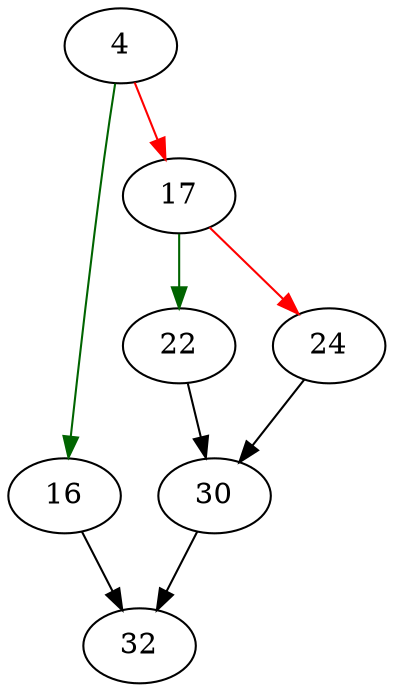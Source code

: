 strict digraph "accessPayloadChecked" {
	// Node definitions.
	4 [entry=true];
	16;
	17;
	32;
	22;
	24;
	30;

	// Edge definitions.
	4 -> 16 [
		color=darkgreen
		cond=true
	];
	4 -> 17 [
		color=red
		cond=false
	];
	16 -> 32;
	17 -> 22 [
		color=darkgreen
		cond=true
	];
	17 -> 24 [
		color=red
		cond=false
	];
	22 -> 30;
	24 -> 30;
	30 -> 32;
}